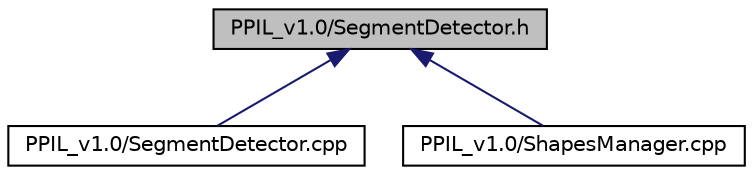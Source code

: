 digraph "PPIL_v1.0/SegmentDetector.h"
{
 // LATEX_PDF_SIZE
  edge [fontname="Helvetica",fontsize="10",labelfontname="Helvetica",labelfontsize="10"];
  node [fontname="Helvetica",fontsize="10",shape=record];
  Node1 [label="PPIL_v1.0/SegmentDetector.h",height=0.2,width=0.4,color="black", fillcolor="grey75", style="filled", fontcolor="black",tooltip=" "];
  Node1 -> Node2 [dir="back",color="midnightblue",fontsize="10",style="solid",fontname="Helvetica"];
  Node2 [label="PPIL_v1.0/SegmentDetector.cpp",height=0.2,width=0.4,color="black", fillcolor="white", style="filled",URL="$_segment_detector_8cpp.html",tooltip=" "];
  Node1 -> Node3 [dir="back",color="midnightblue",fontsize="10",style="solid",fontname="Helvetica"];
  Node3 [label="PPIL_v1.0/ShapesManager.cpp",height=0.2,width=0.4,color="black", fillcolor="white", style="filled",URL="$_shapes_manager_8cpp.html",tooltip=" "];
}
